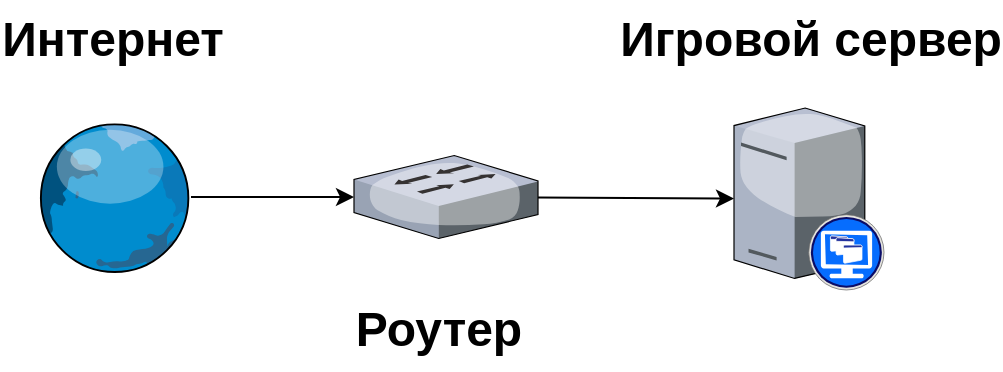 <mxfile version="21.3.0" type="github">
  <diagram name="Page-1" id="822b0af5-4adb-64df-f703-e8dfc1f81529">
    <mxGraphModel dx="2026" dy="1152" grid="1" gridSize="10" guides="1" tooltips="1" connect="1" arrows="1" fold="1" page="1" pageScale="1" pageWidth="1100" pageHeight="850" background="none" math="0" shadow="0">
      <root>
        <mxCell id="0" />
        <mxCell id="1" parent="0" />
        <mxCell id="DlgPrFkJjFX9OJdV7T4M-1" value="" style="verticalLabelPosition=bottom;sketch=0;aspect=fixed;html=1;verticalAlign=top;strokeColor=none;align=center;outlineConnect=0;shape=mxgraph.citrix.globe;" vertex="1" parent="1">
          <mxGeometry x="180" y="321" width="78.5" height="75" as="geometry" />
        </mxCell>
        <mxCell id="DlgPrFkJjFX9OJdV7T4M-2" value="" style="verticalLabelPosition=bottom;sketch=0;aspect=fixed;html=1;verticalAlign=top;strokeColor=none;align=center;outlineConnect=0;shape=mxgraph.citrix.switch;" vertex="1" parent="1">
          <mxGeometry x="340" y="337.75" width="92" height="41.5" as="geometry" />
        </mxCell>
        <mxCell id="DlgPrFkJjFX9OJdV7T4M-5" value="" style="verticalLabelPosition=bottom;sketch=0;aspect=fixed;html=1;verticalAlign=top;strokeColor=none;align=center;outlineConnect=0;shape=mxgraph.citrix.xendesktop_server;" vertex="1" parent="1">
          <mxGeometry x="530" y="314" width="75" height="91" as="geometry" />
        </mxCell>
        <mxCell id="DlgPrFkJjFX9OJdV7T4M-6" value="" style="endArrow=classic;html=1;rounded=0;" edge="1" parent="1" source="DlgPrFkJjFX9OJdV7T4M-1" target="DlgPrFkJjFX9OJdV7T4M-2">
          <mxGeometry width="50" height="50" relative="1" as="geometry">
            <mxPoint x="300" y="270" as="sourcePoint" />
            <mxPoint x="350" y="220" as="targetPoint" />
          </mxGeometry>
        </mxCell>
        <mxCell id="DlgPrFkJjFX9OJdV7T4M-8" value="" style="endArrow=classic;html=1;rounded=0;" edge="1" parent="1" source="DlgPrFkJjFX9OJdV7T4M-2" target="DlgPrFkJjFX9OJdV7T4M-5">
          <mxGeometry width="50" height="50" relative="1" as="geometry">
            <mxPoint x="430" y="300" as="sourcePoint" />
            <mxPoint x="500" y="358.5" as="targetPoint" />
          </mxGeometry>
        </mxCell>
        <mxCell id="DlgPrFkJjFX9OJdV7T4M-10" value="Интернет" style="text;strokeColor=none;fillColor=none;html=1;fontSize=24;fontStyle=1;verticalAlign=middle;align=center;" vertex="1" parent="1">
          <mxGeometry x="169.25" y="260" width="100" height="40" as="geometry" />
        </mxCell>
        <mxCell id="DlgPrFkJjFX9OJdV7T4M-11" value="Роутер" style="text;strokeColor=none;fillColor=none;html=1;fontSize=24;fontStyle=1;verticalAlign=middle;align=center;" vertex="1" parent="1">
          <mxGeometry x="332" y="405" width="100" height="40" as="geometry" />
        </mxCell>
        <mxCell id="DlgPrFkJjFX9OJdV7T4M-15" value="Игровой сервер" style="text;strokeColor=none;fillColor=none;html=1;fontSize=24;fontStyle=1;verticalAlign=middle;align=center;" vertex="1" parent="1">
          <mxGeometry x="517.5" y="260" width="100" height="40" as="geometry" />
        </mxCell>
      </root>
    </mxGraphModel>
  </diagram>
</mxfile>
